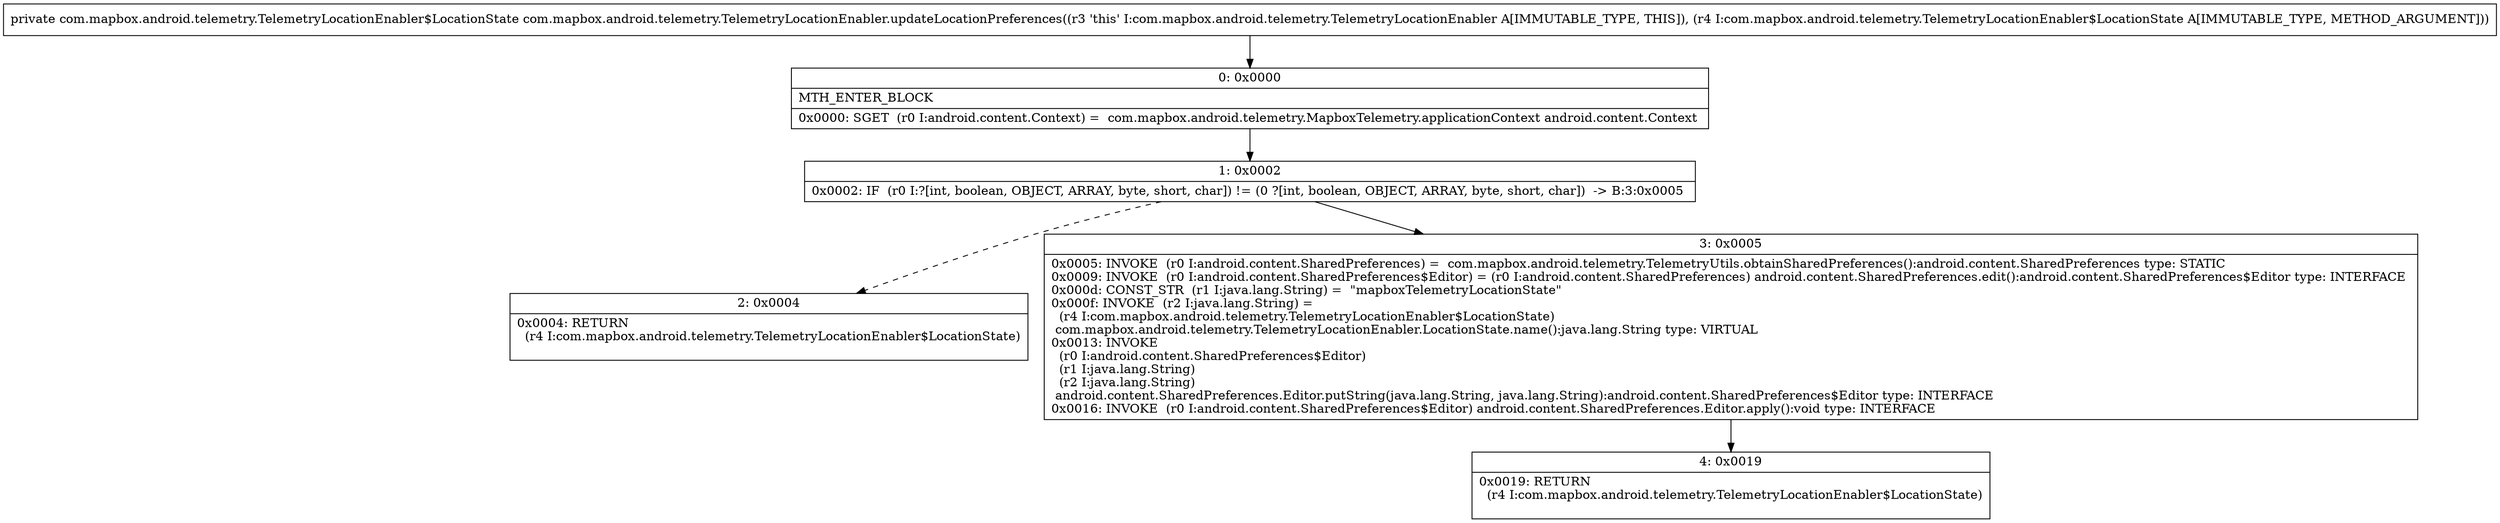 digraph "CFG forcom.mapbox.android.telemetry.TelemetryLocationEnabler.updateLocationPreferences(Lcom\/mapbox\/android\/telemetry\/TelemetryLocationEnabler$LocationState;)Lcom\/mapbox\/android\/telemetry\/TelemetryLocationEnabler$LocationState;" {
Node_0 [shape=record,label="{0\:\ 0x0000|MTH_ENTER_BLOCK\l|0x0000: SGET  (r0 I:android.content.Context) =  com.mapbox.android.telemetry.MapboxTelemetry.applicationContext android.content.Context \l}"];
Node_1 [shape=record,label="{1\:\ 0x0002|0x0002: IF  (r0 I:?[int, boolean, OBJECT, ARRAY, byte, short, char]) != (0 ?[int, boolean, OBJECT, ARRAY, byte, short, char])  \-\> B:3:0x0005 \l}"];
Node_2 [shape=record,label="{2\:\ 0x0004|0x0004: RETURN  \l  (r4 I:com.mapbox.android.telemetry.TelemetryLocationEnabler$LocationState)\l \l}"];
Node_3 [shape=record,label="{3\:\ 0x0005|0x0005: INVOKE  (r0 I:android.content.SharedPreferences) =  com.mapbox.android.telemetry.TelemetryUtils.obtainSharedPreferences():android.content.SharedPreferences type: STATIC \l0x0009: INVOKE  (r0 I:android.content.SharedPreferences$Editor) = (r0 I:android.content.SharedPreferences) android.content.SharedPreferences.edit():android.content.SharedPreferences$Editor type: INTERFACE \l0x000d: CONST_STR  (r1 I:java.lang.String) =  \"mapboxTelemetryLocationState\" \l0x000f: INVOKE  (r2 I:java.lang.String) = \l  (r4 I:com.mapbox.android.telemetry.TelemetryLocationEnabler$LocationState)\l com.mapbox.android.telemetry.TelemetryLocationEnabler.LocationState.name():java.lang.String type: VIRTUAL \l0x0013: INVOKE  \l  (r0 I:android.content.SharedPreferences$Editor)\l  (r1 I:java.lang.String)\l  (r2 I:java.lang.String)\l android.content.SharedPreferences.Editor.putString(java.lang.String, java.lang.String):android.content.SharedPreferences$Editor type: INTERFACE \l0x0016: INVOKE  (r0 I:android.content.SharedPreferences$Editor) android.content.SharedPreferences.Editor.apply():void type: INTERFACE \l}"];
Node_4 [shape=record,label="{4\:\ 0x0019|0x0019: RETURN  \l  (r4 I:com.mapbox.android.telemetry.TelemetryLocationEnabler$LocationState)\l \l}"];
MethodNode[shape=record,label="{private com.mapbox.android.telemetry.TelemetryLocationEnabler$LocationState com.mapbox.android.telemetry.TelemetryLocationEnabler.updateLocationPreferences((r3 'this' I:com.mapbox.android.telemetry.TelemetryLocationEnabler A[IMMUTABLE_TYPE, THIS]), (r4 I:com.mapbox.android.telemetry.TelemetryLocationEnabler$LocationState A[IMMUTABLE_TYPE, METHOD_ARGUMENT])) }"];
MethodNode -> Node_0;
Node_0 -> Node_1;
Node_1 -> Node_2[style=dashed];
Node_1 -> Node_3;
Node_3 -> Node_4;
}

